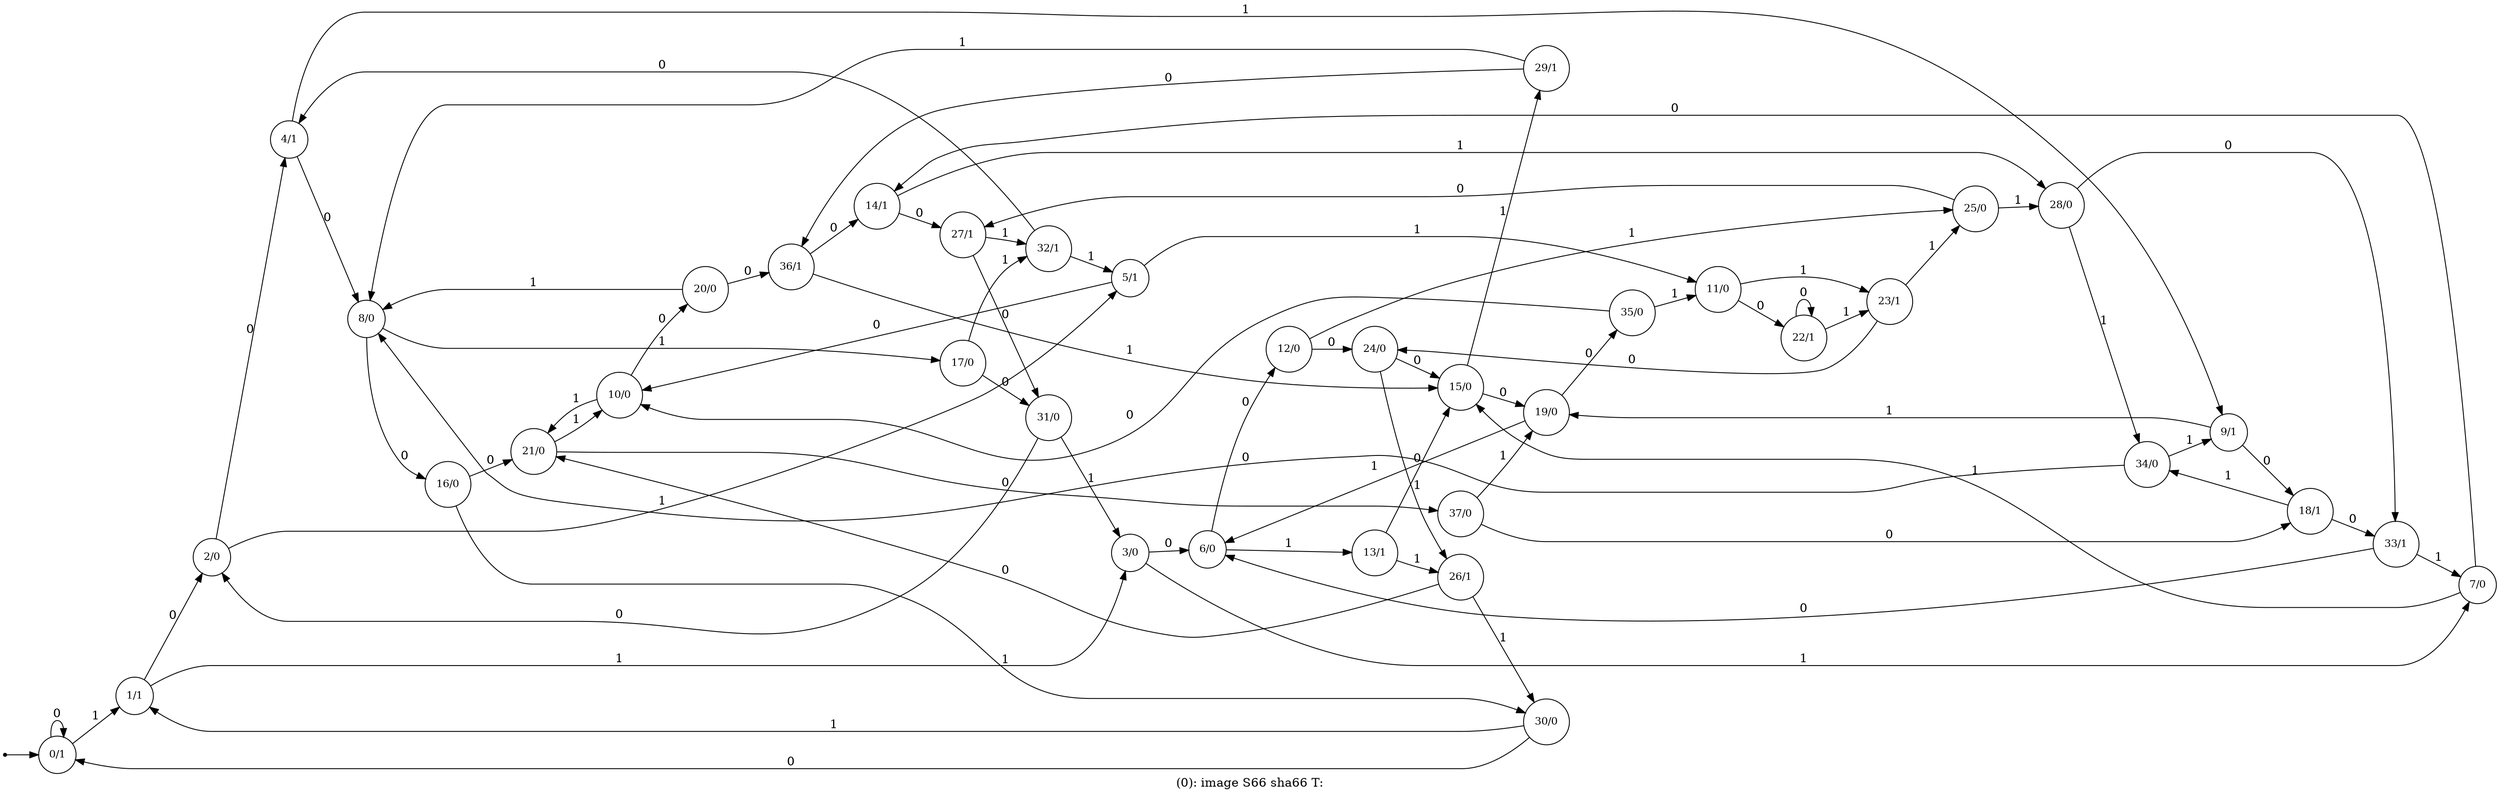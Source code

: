 digraph G {
label = "(0): image S66 sha66 T:";
rankdir = LR;
node [shape = circle, label="0/1", fontsize=12]0;
node [shape = circle, label="1/1", fontsize=12]1;
node [shape = circle, label="2/0", fontsize=12]2;
node [shape = circle, label="3/0", fontsize=12]3;
node [shape = circle, label="4/1", fontsize=12]4;
node [shape = circle, label="5/1", fontsize=12]5;
node [shape = circle, label="6/0", fontsize=12]6;
node [shape = circle, label="7/0", fontsize=12]7;
node [shape = circle, label="8/0", fontsize=12]8;
node [shape = circle, label="9/1", fontsize=12]9;
node [shape = circle, label="10/0", fontsize=12]10;
node [shape = circle, label="11/0", fontsize=12]11;
node [shape = circle, label="12/0", fontsize=12]12;
node [shape = circle, label="13/1", fontsize=12]13;
node [shape = circle, label="14/1", fontsize=12]14;
node [shape = circle, label="15/0", fontsize=12]15;
node [shape = circle, label="16/0", fontsize=12]16;
node [shape = circle, label="17/0", fontsize=12]17;
node [shape = circle, label="18/1", fontsize=12]18;
node [shape = circle, label="19/0", fontsize=12]19;
node [shape = circle, label="20/0", fontsize=12]20;
node [shape = circle, label="21/0", fontsize=12]21;
node [shape = circle, label="22/1", fontsize=12]22;
node [shape = circle, label="23/1", fontsize=12]23;
node [shape = circle, label="24/0", fontsize=12]24;
node [shape = circle, label="25/0", fontsize=12]25;
node [shape = circle, label="26/1", fontsize=12]26;
node [shape = circle, label="27/1", fontsize=12]27;
node [shape = circle, label="28/0", fontsize=12]28;
node [shape = circle, label="29/1", fontsize=12]29;
node [shape = circle, label="30/0", fontsize=12]30;
node [shape = circle, label="31/0", fontsize=12]31;
node [shape = circle, label="32/1", fontsize=12]32;
node [shape = circle, label="33/1", fontsize=12]33;
node [shape = circle, label="34/0", fontsize=12]34;
node [shape = circle, label="35/0", fontsize=12]35;
node [shape = circle, label="36/1", fontsize=12]36;
node [shape = circle, label="37/0", fontsize=12]37;
node [shape = point ]; qi
qi -> 0;
0 -> 0[ label = "0"];
0 -> 1[ label = "1"];
1 -> 2[ label = "0"];
1 -> 3[ label = "1"];
2 -> 4[ label = "0"];
2 -> 5[ label = "1"];
3 -> 6[ label = "0"];
3 -> 7[ label = "1"];
4 -> 8[ label = "0"];
4 -> 9[ label = "1"];
5 -> 10[ label = "0"];
5 -> 11[ label = "1"];
6 -> 12[ label = "0"];
6 -> 13[ label = "1"];
7 -> 14[ label = "0"];
7 -> 15[ label = "1"];
8 -> 16[ label = "0"];
8 -> 17[ label = "1"];
9 -> 18[ label = "0"];
9 -> 19[ label = "1"];
10 -> 20[ label = "0"];
10 -> 21[ label = "1"];
11 -> 22[ label = "0"];
11 -> 23[ label = "1"];
12 -> 24[ label = "0"];
12 -> 25[ label = "1"];
13 -> 15[ label = "0"];
13 -> 26[ label = "1"];
14 -> 27[ label = "0"];
14 -> 28[ label = "1"];
15 -> 19[ label = "0"];
15 -> 29[ label = "1"];
16 -> 21[ label = "0"];
16 -> 30[ label = "1"];
17 -> 31[ label = "0"];
17 -> 32[ label = "1"];
18 -> 33[ label = "0"];
18 -> 34[ label = "1"];
19 -> 6[ label = "1"];
19 -> 35[ label = "0"];
20 -> 8[ label = "1"];
20 -> 36[ label = "0"];
21 -> 10[ label = "1"];
21 -> 37[ label = "0"];
22 -> 22[ label = "0"];
22 -> 23[ label = "1"];
23 -> 24[ label = "0"];
23 -> 25[ label = "1"];
24 -> 15[ label = "0"];
24 -> 26[ label = "1"];
25 -> 27[ label = "0"];
25 -> 28[ label = "1"];
26 -> 21[ label = "0"];
26 -> 30[ label = "1"];
27 -> 31[ label = "0"];
27 -> 32[ label = "1"];
28 -> 33[ label = "0"];
28 -> 34[ label = "1"];
29 -> 8[ label = "1"];
29 -> 36[ label = "0"];
30 -> 0[ label = "0"];
30 -> 1[ label = "1"];
31 -> 2[ label = "0"];
31 -> 3[ label = "1"];
32 -> 4[ label = "0"];
32 -> 5[ label = "1"];
33 -> 6[ label = "0"];
33 -> 7[ label = "1"];
34 -> 8[ label = "0"];
34 -> 9[ label = "1"];
35 -> 10[ label = "0"];
35 -> 11[ label = "1"];
36 -> 14[ label = "0"];
36 -> 15[ label = "1"];
37 -> 18[ label = "0"];
37 -> 19[ label = "1"];
}
